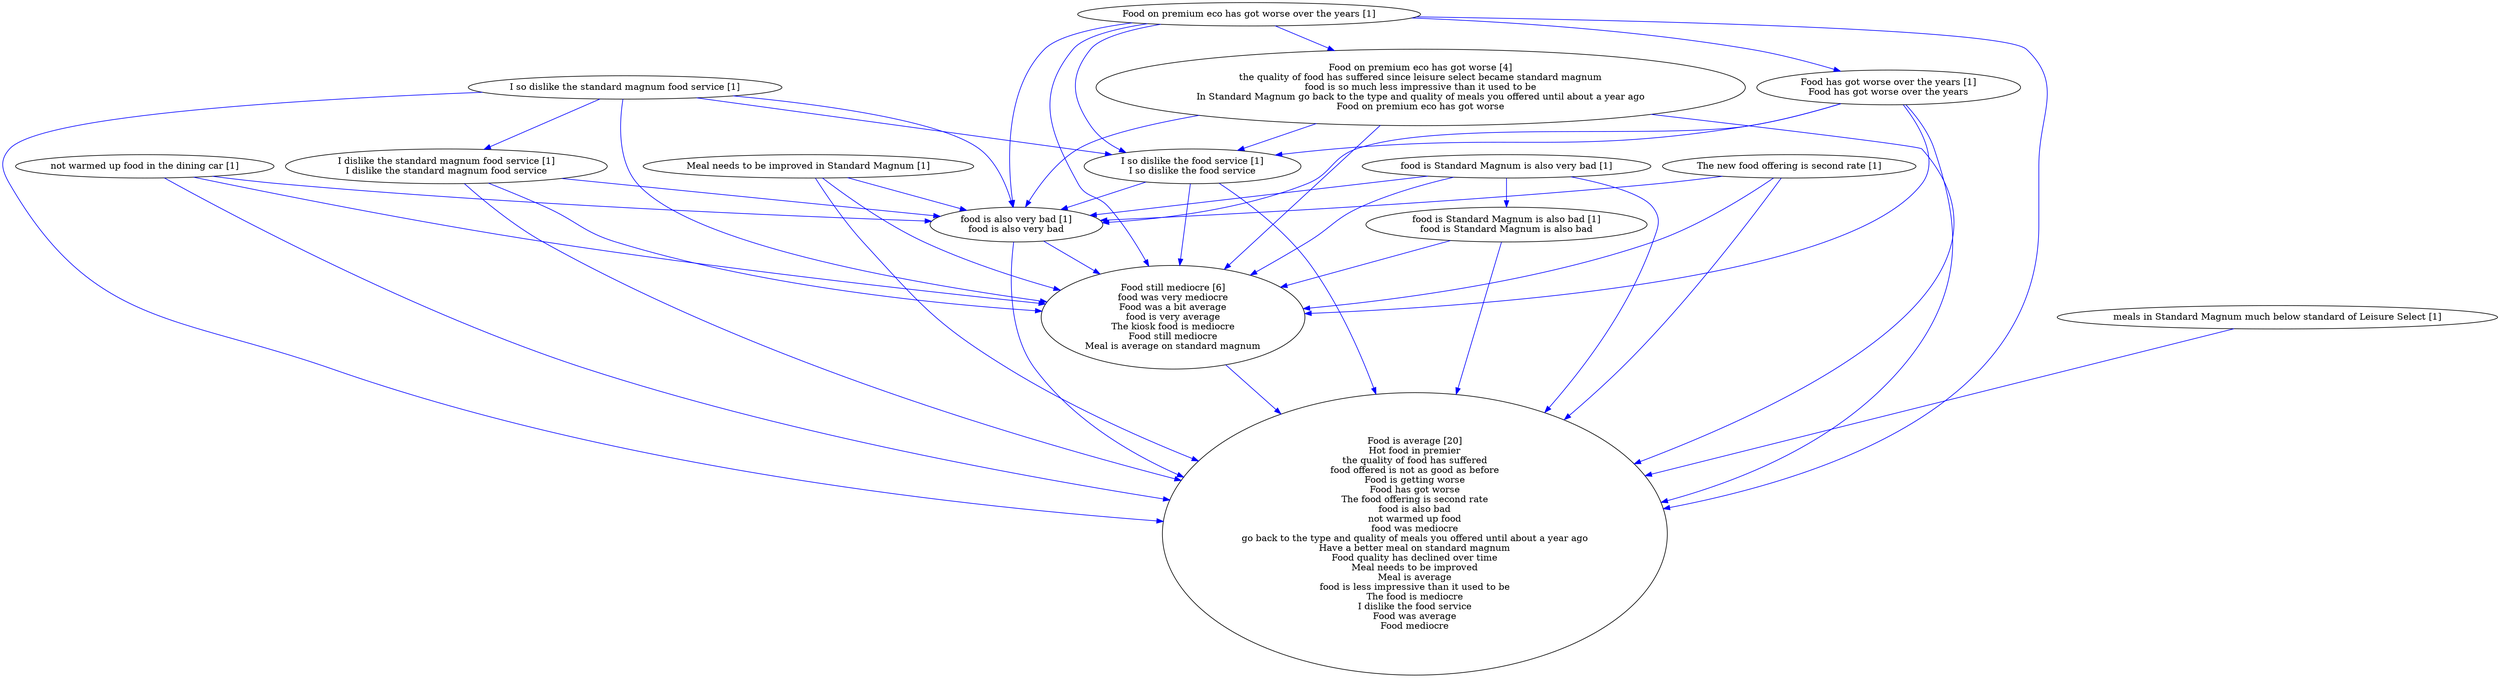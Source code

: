 digraph collapsedGraph {
"Food is average [20]\nHot food in premier\nthe quality of food has suffered\nfood offered is not as good as before\nFood is getting worse\nFood has got worse\nThe food offering is second rate\nfood is also bad\nnot warmed up food\nfood was mediocre\ngo back to the type and quality of meals you offered until about a year ago\nHave a better meal on standard magnum\nFood quality has declined over time\nMeal needs to be improved\nMeal is average\nfood is less impressive than it used to be\nThe food is mediocre\nI dislike the food service\nFood was average\nFood mediocre""Food still mediocre [6]\nfood was very mediocre\nFood was a bit average\nfood is very average\nThe kiosk food is mediocre\nFood still mediocre\nMeal is average on standard magnum""Food on premium eco has got worse [4]\nthe quality of food has suffered since leisure select became standard magnum\nfood is so much less impressive than it used to be\nIn Standard Magnum go back to the type and quality of meals you offered until about a year ago\nFood on premium eco has got worse""Food on premium eco has got worse over the years [1]""Food has got worse over the years [1]\nFood has got worse over the years""I so dislike the standard magnum food service [1]""I dislike the standard magnum food service [1]\nI dislike the standard magnum food service""I so dislike the food service [1]\nI so dislike the food service""Meal needs to be improved in Standard Magnum [1]""The new food offering is second rate [1]""food is Standard Magnum is also very bad [1]""food is Standard Magnum is also bad [1]\nfood is Standard Magnum is also bad""food is also very bad [1]\nfood is also very bad""meals in Standard Magnum much below standard of Leisure Select [1]""not warmed up food in the dining car [1]""Food on premium eco has got worse [4]\nthe quality of food has suffered since leisure select became standard magnum\nfood is so much less impressive than it used to be\nIn Standard Magnum go back to the type and quality of meals you offered until about a year ago\nFood on premium eco has got worse" -> "Food still mediocre [6]\nfood was very mediocre\nFood was a bit average\nfood is very average\nThe kiosk food is mediocre\nFood still mediocre\nMeal is average on standard magnum" [color=blue]
"Food still mediocre [6]\nfood was very mediocre\nFood was a bit average\nfood is very average\nThe kiosk food is mediocre\nFood still mediocre\nMeal is average on standard magnum" -> "Food is average [20]\nHot food in premier\nthe quality of food has suffered\nfood offered is not as good as before\nFood is getting worse\nFood has got worse\nThe food offering is second rate\nfood is also bad\nnot warmed up food\nfood was mediocre\ngo back to the type and quality of meals you offered until about a year ago\nHave a better meal on standard magnum\nFood quality has declined over time\nMeal needs to be improved\nMeal is average\nfood is less impressive than it used to be\nThe food is mediocre\nI dislike the food service\nFood was average\nFood mediocre" [color=blue]
"I so dislike the food service [1]\nI so dislike the food service" -> "food is also very bad [1]\nfood is also very bad" [color=blue]
"I so dislike the food service [1]\nI so dislike the food service" -> "Food still mediocre [6]\nfood was very mediocre\nFood was a bit average\nfood is very average\nThe kiosk food is mediocre\nFood still mediocre\nMeal is average on standard magnum" [color=blue]
"Food on premium eco has got worse [4]\nthe quality of food has suffered since leisure select became standard magnum\nfood is so much less impressive than it used to be\nIn Standard Magnum go back to the type and quality of meals you offered until about a year ago\nFood on premium eco has got worse" -> "Food is average [20]\nHot food in premier\nthe quality of food has suffered\nfood offered is not as good as before\nFood is getting worse\nFood has got worse\nThe food offering is second rate\nfood is also bad\nnot warmed up food\nfood was mediocre\ngo back to the type and quality of meals you offered until about a year ago\nHave a better meal on standard magnum\nFood quality has declined over time\nMeal needs to be improved\nMeal is average\nfood is less impressive than it used to be\nThe food is mediocre\nI dislike the food service\nFood was average\nFood mediocre" [color=blue]
"I dislike the standard magnum food service [1]\nI dislike the standard magnum food service" -> "Food is average [20]\nHot food in premier\nthe quality of food has suffered\nfood offered is not as good as before\nFood is getting worse\nFood has got worse\nThe food offering is second rate\nfood is also bad\nnot warmed up food\nfood was mediocre\ngo back to the type and quality of meals you offered until about a year ago\nHave a better meal on standard magnum\nFood quality has declined over time\nMeal needs to be improved\nMeal is average\nfood is less impressive than it used to be\nThe food is mediocre\nI dislike the food service\nFood was average\nFood mediocre" [color=blue]
"Food on premium eco has got worse [4]\nthe quality of food has suffered since leisure select became standard magnum\nfood is so much less impressive than it used to be\nIn Standard Magnum go back to the type and quality of meals you offered until about a year ago\nFood on premium eco has got worse" -> "I so dislike the food service [1]\nI so dislike the food service" [color=blue]
"food is also very bad [1]\nfood is also very bad" -> "Food still mediocre [6]\nfood was very mediocre\nFood was a bit average\nfood is very average\nThe kiosk food is mediocre\nFood still mediocre\nMeal is average on standard magnum" [color=blue]
"food is also very bad [1]\nfood is also very bad" -> "Food is average [20]\nHot food in premier\nthe quality of food has suffered\nfood offered is not as good as before\nFood is getting worse\nFood has got worse\nThe food offering is second rate\nfood is also bad\nnot warmed up food\nfood was mediocre\ngo back to the type and quality of meals you offered until about a year ago\nHave a better meal on standard magnum\nFood quality has declined over time\nMeal needs to be improved\nMeal is average\nfood is less impressive than it used to be\nThe food is mediocre\nI dislike the food service\nFood was average\nFood mediocre" [color=blue]
"not warmed up food in the dining car [1]" -> "Food is average [20]\nHot food in premier\nthe quality of food has suffered\nfood offered is not as good as before\nFood is getting worse\nFood has got worse\nThe food offering is second rate\nfood is also bad\nnot warmed up food\nfood was mediocre\ngo back to the type and quality of meals you offered until about a year ago\nHave a better meal on standard magnum\nFood quality has declined over time\nMeal needs to be improved\nMeal is average\nfood is less impressive than it used to be\nThe food is mediocre\nI dislike the food service\nFood was average\nFood mediocre" [color=blue]
"not warmed up food in the dining car [1]" -> "food is also very bad [1]\nfood is also very bad" [color=blue]
"not warmed up food in the dining car [1]" -> "Food still mediocre [6]\nfood was very mediocre\nFood was a bit average\nfood is very average\nThe kiosk food is mediocre\nFood still mediocre\nMeal is average on standard magnum" [color=blue]
"The new food offering is second rate [1]" -> "Food is average [20]\nHot food in premier\nthe quality of food has suffered\nfood offered is not as good as before\nFood is getting worse\nFood has got worse\nThe food offering is second rate\nfood is also bad\nnot warmed up food\nfood was mediocre\ngo back to the type and quality of meals you offered until about a year ago\nHave a better meal on standard magnum\nFood quality has declined over time\nMeal needs to be improved\nMeal is average\nfood is less impressive than it used to be\nThe food is mediocre\nI dislike the food service\nFood was average\nFood mediocre" [color=blue]
"meals in Standard Magnum much below standard of Leisure Select [1]" -> "Food is average [20]\nHot food in premier\nthe quality of food has suffered\nfood offered is not as good as before\nFood is getting worse\nFood has got worse\nThe food offering is second rate\nfood is also bad\nnot warmed up food\nfood was mediocre\ngo back to the type and quality of meals you offered until about a year ago\nHave a better meal on standard magnum\nFood quality has declined over time\nMeal needs to be improved\nMeal is average\nfood is less impressive than it used to be\nThe food is mediocre\nI dislike the food service\nFood was average\nFood mediocre" [color=blue]
"Food on premium eco has got worse over the years [1]" -> "Food still mediocre [6]\nfood was very mediocre\nFood was a bit average\nfood is very average\nThe kiosk food is mediocre\nFood still mediocre\nMeal is average on standard magnum" [color=blue]
"The new food offering is second rate [1]" -> "Food still mediocre [6]\nfood was very mediocre\nFood was a bit average\nfood is very average\nThe kiosk food is mediocre\nFood still mediocre\nMeal is average on standard magnum" [color=blue]
"Food on premium eco has got worse over the years [1]" -> "I so dislike the food service [1]\nI so dislike the food service" [color=blue]
"Food on premium eco has got worse over the years [1]" -> "Food is average [20]\nHot food in premier\nthe quality of food has suffered\nfood offered is not as good as before\nFood is getting worse\nFood has got worse\nThe food offering is second rate\nfood is also bad\nnot warmed up food\nfood was mediocre\ngo back to the type and quality of meals you offered until about a year ago\nHave a better meal on standard magnum\nFood quality has declined over time\nMeal needs to be improved\nMeal is average\nfood is less impressive than it used to be\nThe food is mediocre\nI dislike the food service\nFood was average\nFood mediocre" [color=blue]
"Food on premium eco has got worse over the years [1]" -> "food is also very bad [1]\nfood is also very bad" [color=blue]
"food is Standard Magnum is also very bad [1]" -> "Food is average [20]\nHot food in premier\nthe quality of food has suffered\nfood offered is not as good as before\nFood is getting worse\nFood has got worse\nThe food offering is second rate\nfood is also bad\nnot warmed up food\nfood was mediocre\ngo back to the type and quality of meals you offered until about a year ago\nHave a better meal on standard magnum\nFood quality has declined over time\nMeal needs to be improved\nMeal is average\nfood is less impressive than it used to be\nThe food is mediocre\nI dislike the food service\nFood was average\nFood mediocre" [color=blue]
"food is Standard Magnum is also very bad [1]" -> "Food still mediocre [6]\nfood was very mediocre\nFood was a bit average\nfood is very average\nThe kiosk food is mediocre\nFood still mediocre\nMeal is average on standard magnum" [color=blue]
"I so dislike the food service [1]\nI so dislike the food service" -> "Food is average [20]\nHot food in premier\nthe quality of food has suffered\nfood offered is not as good as before\nFood is getting worse\nFood has got worse\nThe food offering is second rate\nfood is also bad\nnot warmed up food\nfood was mediocre\ngo back to the type and quality of meals you offered until about a year ago\nHave a better meal on standard magnum\nFood quality has declined over time\nMeal needs to be improved\nMeal is average\nfood is less impressive than it used to be\nThe food is mediocre\nI dislike the food service\nFood was average\nFood mediocre" [color=blue]
"Food on premium eco has got worse [4]\nthe quality of food has suffered since leisure select became standard magnum\nfood is so much less impressive than it used to be\nIn Standard Magnum go back to the type and quality of meals you offered until about a year ago\nFood on premium eco has got worse" -> "food is also very bad [1]\nfood is also very bad" [color=blue]
"The new food offering is second rate [1]" -> "food is also very bad [1]\nfood is also very bad" [color=blue]
"Food on premium eco has got worse over the years [1]" -> "Food on premium eco has got worse [4]\nthe quality of food has suffered since leisure select became standard magnum\nfood is so much less impressive than it used to be\nIn Standard Magnum go back to the type and quality of meals you offered until about a year ago\nFood on premium eco has got worse" [color=blue]
"I so dislike the standard magnum food service [1]" -> "Food is average [20]\nHot food in premier\nthe quality of food has suffered\nfood offered is not as good as before\nFood is getting worse\nFood has got worse\nThe food offering is second rate\nfood is also bad\nnot warmed up food\nfood was mediocre\ngo back to the type and quality of meals you offered until about a year ago\nHave a better meal on standard magnum\nFood quality has declined over time\nMeal needs to be improved\nMeal is average\nfood is less impressive than it used to be\nThe food is mediocre\nI dislike the food service\nFood was average\nFood mediocre" [color=blue]
"I so dislike the standard magnum food service [1]" -> "Food still mediocre [6]\nfood was very mediocre\nFood was a bit average\nfood is very average\nThe kiosk food is mediocre\nFood still mediocre\nMeal is average on standard magnum" [color=blue]
"Meal needs to be improved in Standard Magnum [1]" -> "Food still mediocre [6]\nfood was very mediocre\nFood was a bit average\nfood is very average\nThe kiosk food is mediocre\nFood still mediocre\nMeal is average on standard magnum" [color=blue]
"Meal needs to be improved in Standard Magnum [1]" -> "Food is average [20]\nHot food in premier\nthe quality of food has suffered\nfood offered is not as good as before\nFood is getting worse\nFood has got worse\nThe food offering is second rate\nfood is also bad\nnot warmed up food\nfood was mediocre\ngo back to the type and quality of meals you offered until about a year ago\nHave a better meal on standard magnum\nFood quality has declined over time\nMeal needs to be improved\nMeal is average\nfood is less impressive than it used to be\nThe food is mediocre\nI dislike the food service\nFood was average\nFood mediocre" [color=blue]
"I so dislike the standard magnum food service [1]" -> "food is also very bad [1]\nfood is also very bad" [color=blue]
"Meal needs to be improved in Standard Magnum [1]" -> "food is also very bad [1]\nfood is also very bad" [color=blue]
"food is Standard Magnum is also bad [1]\nfood is Standard Magnum is also bad" -> "Food is average [20]\nHot food in premier\nthe quality of food has suffered\nfood offered is not as good as before\nFood is getting worse\nFood has got worse\nThe food offering is second rate\nfood is also bad\nnot warmed up food\nfood was mediocre\ngo back to the type and quality of meals you offered until about a year ago\nHave a better meal on standard magnum\nFood quality has declined over time\nMeal needs to be improved\nMeal is average\nfood is less impressive than it used to be\nThe food is mediocre\nI dislike the food service\nFood was average\nFood mediocre" [color=blue]
"I dislike the standard magnum food service [1]\nI dislike the standard magnum food service" -> "Food still mediocre [6]\nfood was very mediocre\nFood was a bit average\nfood is very average\nThe kiosk food is mediocre\nFood still mediocre\nMeal is average on standard magnum" [color=blue]
"food is Standard Magnum is also bad [1]\nfood is Standard Magnum is also bad" -> "Food still mediocre [6]\nfood was very mediocre\nFood was a bit average\nfood is very average\nThe kiosk food is mediocre\nFood still mediocre\nMeal is average on standard magnum" [color=blue]
"I dislike the standard magnum food service [1]\nI dislike the standard magnum food service" -> "food is also very bad [1]\nfood is also very bad" [color=blue]
"Food has got worse over the years [1]\nFood has got worse over the years" -> "Food still mediocre [6]\nfood was very mediocre\nFood was a bit average\nfood is very average\nThe kiosk food is mediocre\nFood still mediocre\nMeal is average on standard magnum" [color=blue]
"Food has got worse over the years [1]\nFood has got worse over the years" -> "Food is average [20]\nHot food in premier\nthe quality of food has suffered\nfood offered is not as good as before\nFood is getting worse\nFood has got worse\nThe food offering is second rate\nfood is also bad\nnot warmed up food\nfood was mediocre\ngo back to the type and quality of meals you offered until about a year ago\nHave a better meal on standard magnum\nFood quality has declined over time\nMeal needs to be improved\nMeal is average\nfood is less impressive than it used to be\nThe food is mediocre\nI dislike the food service\nFood was average\nFood mediocre" [color=blue]
"Food has got worse over the years [1]\nFood has got worse over the years" -> "I so dislike the food service [1]\nI so dislike the food service" [color=blue]
"Food has got worse over the years [1]\nFood has got worse over the years" -> "food is also very bad [1]\nfood is also very bad" [color=blue]
"Food on premium eco has got worse over the years [1]" -> "Food has got worse over the years [1]\nFood has got worse over the years" [color=blue]
"I so dislike the standard magnum food service [1]" -> "I dislike the standard magnum food service [1]\nI dislike the standard magnum food service" [color=blue]
"I so dislike the standard magnum food service [1]" -> "I so dislike the food service [1]\nI so dislike the food service" [color=blue]
"food is Standard Magnum is also very bad [1]" -> "food is Standard Magnum is also bad [1]\nfood is Standard Magnum is also bad" [color=blue]
"food is Standard Magnum is also very bad [1]" -> "food is also very bad [1]\nfood is also very bad" [color=blue]
}